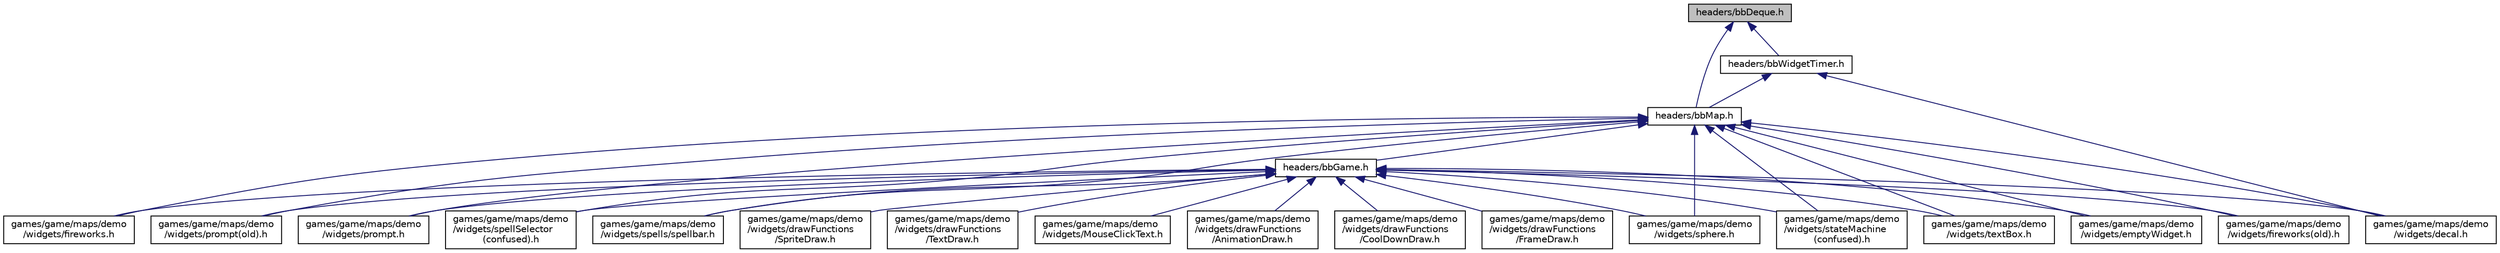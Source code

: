 digraph "headers/bbDeque.h"
{
 // LATEX_PDF_SIZE
  edge [fontname="Helvetica",fontsize="10",labelfontname="Helvetica",labelfontsize="10"];
  node [fontname="Helvetica",fontsize="10",shape=record];
  Node1 [label="headers/bbDeque.h",height=0.2,width=0.4,color="black", fillcolor="grey75", style="filled", fontcolor="black",tooltip=" "];
  Node1 -> Node2 [dir="back",color="midnightblue",fontsize="10",style="solid",fontname="Helvetica"];
  Node2 [label="headers/bbMap.h",height=0.2,width=0.4,color="black", fillcolor="white", style="filled",URL="$bbMap_8h.html",tooltip="bbMap stores game data pertaining to one map in the game"];
  Node2 -> Node3 [dir="back",color="midnightblue",fontsize="10",style="solid",fontname="Helvetica"];
  Node3 [label="games/game/maps/demo\l/widgets/decal.h",height=0.2,width=0.4,color="black", fillcolor="white", style="filled",URL="$decal_8h.html",tooltip="The functions in this folder define the behavior of an object with class bbWidget and type NULL."];
  Node2 -> Node4 [dir="back",color="midnightblue",fontsize="10",style="solid",fontname="Helvetica"];
  Node4 [label="games/game/maps/demo\l/widgets/emptyWidget.h",height=0.2,width=0.4,color="black", fillcolor="white", style="filled",URL="$emptyWidget_8h.html",tooltip="The functions in this folder define the behavior of an object with class bbWidget and type NULL."];
  Node2 -> Node5 [dir="back",color="midnightblue",fontsize="10",style="solid",fontname="Helvetica"];
  Node5 [label="games/game/maps/demo\l/widgets/fireworks(old).h",height=0.2,width=0.4,color="black", fillcolor="white", style="filled",URL="$fireworks_07old_08_8h.html",tooltip="The functions in this file define the behavior of an object with class bbWidget and type fireworks."];
  Node2 -> Node6 [dir="back",color="midnightblue",fontsize="10",style="solid",fontname="Helvetica"];
  Node6 [label="games/game/maps/demo\l/widgets/fireworks.h",height=0.2,width=0.4,color="black", fillcolor="white", style="filled",URL="$fireworks_8h.html",tooltip="The functions in this folder define the behavior of an object with class bbWidget and type fireworks."];
  Node2 -> Node7 [dir="back",color="midnightblue",fontsize="10",style="solid",fontname="Helvetica"];
  Node7 [label="games/game/maps/demo\l/widgets/prompt(old).h",height=0.2,width=0.4,color="black", fillcolor="white", style="filled",URL="$prompt_07old_08_8h.html",tooltip="The functions in this folder define the behavior of an object with class bbWidget and type prompt."];
  Node2 -> Node8 [dir="back",color="midnightblue",fontsize="10",style="solid",fontname="Helvetica"];
  Node8 [label="games/game/maps/demo\l/widgets/prompt.h",height=0.2,width=0.4,color="black", fillcolor="white", style="filled",URL="$prompt_8h.html",tooltip="The functions in this file define the behavior of an object with class bbWidget and type prompt Promp..."];
  Node2 -> Node9 [dir="back",color="midnightblue",fontsize="10",style="solid",fontname="Helvetica"];
  Node9 [label="games/game/maps/demo\l/widgets/spellSelector\l(confused).h",height=0.2,width=0.4,color="black", fillcolor="white", style="filled",URL="$spellSelector_07confused_08_8h.html",tooltip=" "];
  Node2 -> Node10 [dir="back",color="midnightblue",fontsize="10",style="solid",fontname="Helvetica"];
  Node10 [label="games/game/maps/demo\l/widgets/spells/spellbar.h",height=0.2,width=0.4,color="black", fillcolor="white", style="filled",URL="$spellbar_8h.html",tooltip="The functions in this file define the behavior of an object with class bbWidget and type spellBar and..."];
  Node2 -> Node11 [dir="back",color="midnightblue",fontsize="10",style="solid",fontname="Helvetica"];
  Node11 [label="games/game/maps/demo\l/widgets/sphere.h",height=0.2,width=0.4,color="black", fillcolor="white", style="filled",URL="$sphere_8h.html",tooltip="The functions in this file define the behavior of an object with class bbWidget and type Sphere The s..."];
  Node2 -> Node12 [dir="back",color="midnightblue",fontsize="10",style="solid",fontname="Helvetica"];
  Node12 [label="games/game/maps/demo\l/widgets/stateMachine\l(confused).h",height=0.2,width=0.4,color="black", fillcolor="white", style="filled",URL="$stateMachine_07confused_08_8h.html",tooltip=" "];
  Node2 -> Node13 [dir="back",color="midnightblue",fontsize="10",style="solid",fontname="Helvetica"];
  Node13 [label="games/game/maps/demo\l/widgets/textBox.h",height=0.2,width=0.4,color="black", fillcolor="white", style="filled",URL="$textBox_8h.html",tooltip="The functions in this file define the behavior of an object with class bbWidget and type textBox."];
  Node2 -> Node14 [dir="back",color="midnightblue",fontsize="10",style="solid",fontname="Helvetica"];
  Node14 [label="headers/bbGame.h",height=0.2,width=0.4,color="black", fillcolor="white", style="filled",URL="$bbGame_8h.html",tooltip=" "];
  Node14 -> Node15 [dir="back",color="midnightblue",fontsize="10",style="solid",fontname="Helvetica"];
  Node15 [label="games/game/maps/demo\l/widgets/MouseClickText.h",height=0.2,width=0.4,color="black", fillcolor="white", style="filled",URL="$MouseClickText_8h.html",tooltip=" "];
  Node14 -> Node3 [dir="back",color="midnightblue",fontsize="10",style="solid",fontname="Helvetica"];
  Node14 -> Node16 [dir="back",color="midnightblue",fontsize="10",style="solid",fontname="Helvetica"];
  Node16 [label="games/game/maps/demo\l/widgets/drawFunctions\l/AnimationDraw.h",height=0.2,width=0.4,color="black", fillcolor="white", style="filled",URL="$AnimationDraw_8h.html",tooltip=" "];
  Node14 -> Node17 [dir="back",color="midnightblue",fontsize="10",style="solid",fontname="Helvetica"];
  Node17 [label="games/game/maps/demo\l/widgets/drawFunctions\l/CoolDownDraw.h",height=0.2,width=0.4,color="black", fillcolor="white", style="filled",URL="$CoolDownDraw_8h.html",tooltip=" "];
  Node14 -> Node18 [dir="back",color="midnightblue",fontsize="10",style="solid",fontname="Helvetica"];
  Node18 [label="games/game/maps/demo\l/widgets/drawFunctions\l/FrameDraw.h",height=0.2,width=0.4,color="black", fillcolor="white", style="filled",URL="$FrameDraw_8h.html",tooltip=" "];
  Node14 -> Node19 [dir="back",color="midnightblue",fontsize="10",style="solid",fontname="Helvetica"];
  Node19 [label="games/game/maps/demo\l/widgets/drawFunctions\l/SpriteDraw.h",height=0.2,width=0.4,color="black", fillcolor="white", style="filled",URL="$SpriteDraw_8h.html",tooltip=" "];
  Node14 -> Node20 [dir="back",color="midnightblue",fontsize="10",style="solid",fontname="Helvetica"];
  Node20 [label="games/game/maps/demo\l/widgets/drawFunctions\l/TextDraw.h",height=0.2,width=0.4,color="black", fillcolor="white", style="filled",URL="$TextDraw_8h.html",tooltip=" "];
  Node14 -> Node4 [dir="back",color="midnightblue",fontsize="10",style="solid",fontname="Helvetica"];
  Node14 -> Node5 [dir="back",color="midnightblue",fontsize="10",style="solid",fontname="Helvetica"];
  Node14 -> Node6 [dir="back",color="midnightblue",fontsize="10",style="solid",fontname="Helvetica"];
  Node14 -> Node7 [dir="back",color="midnightblue",fontsize="10",style="solid",fontname="Helvetica"];
  Node14 -> Node8 [dir="back",color="midnightblue",fontsize="10",style="solid",fontname="Helvetica"];
  Node14 -> Node9 [dir="back",color="midnightblue",fontsize="10",style="solid",fontname="Helvetica"];
  Node14 -> Node10 [dir="back",color="midnightblue",fontsize="10",style="solid",fontname="Helvetica"];
  Node14 -> Node11 [dir="back",color="midnightblue",fontsize="10",style="solid",fontname="Helvetica"];
  Node14 -> Node12 [dir="back",color="midnightblue",fontsize="10",style="solid",fontname="Helvetica"];
  Node14 -> Node13 [dir="back",color="midnightblue",fontsize="10",style="solid",fontname="Helvetica"];
  Node1 -> Node21 [dir="back",color="midnightblue",fontsize="10",style="solid",fontname="Helvetica"];
  Node21 [label="headers/bbWidgetTimer.h",height=0.2,width=0.4,color="black", fillcolor="white", style="filled",URL="$bbWidgetTimer_8h.html",tooltip=" "];
  Node21 -> Node3 [dir="back",color="midnightblue",fontsize="10",style="solid",fontname="Helvetica"];
  Node21 -> Node2 [dir="back",color="midnightblue",fontsize="10",style="solid",fontname="Helvetica"];
}
